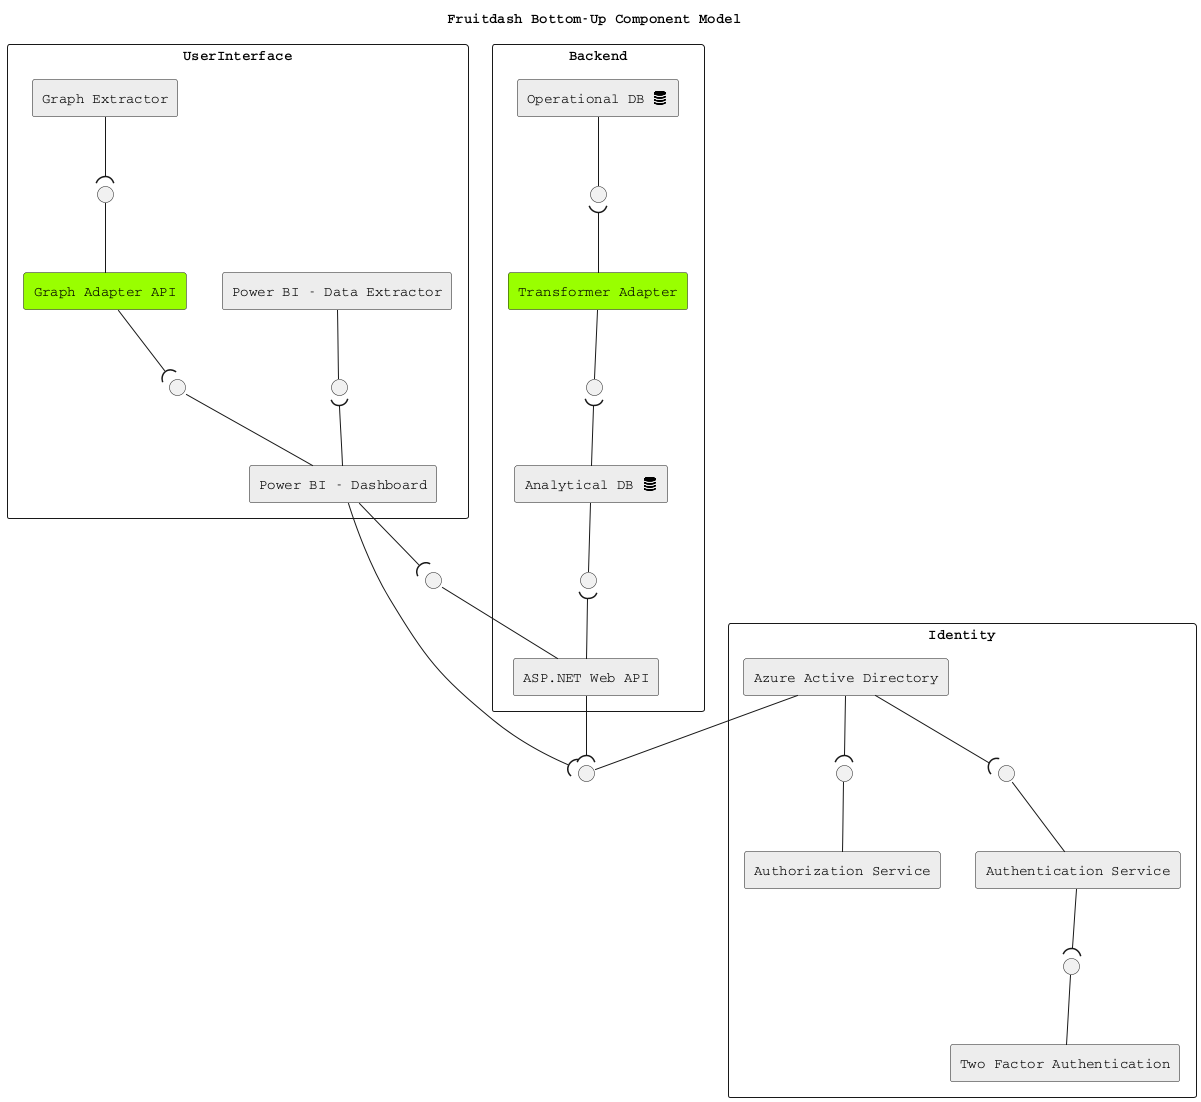 @startuml
skinparam componentStyle rectangle

!include <tupadr3/font-awesome/database>

title Fruitdash Bottom-Up Component Model

' interface " " as DSI
' interface " " as ISI

rectangle Backend {

   component [ASP.NET Web API] as ASP #EDEDED

   ' Database layer services
   component [Operational DB <$database{scale=0.33}>] as CDBO #EDEDED
   component [Analytical DB <$database{scale=0.33}>] as CDBA #EDEDED
   interface " " as CDBOI
   interface " " as CDBAI
   ' interface " " as DEI
   ' interface " " as GPI
   component [Transformer Adapter] as TA #99FF00
   interface " " as TAI

   ' connect Operational DB to Transformer Adapter
   CDBO -- CDBOI
   CDBOI )-- TA

   ' connect TA to Operational DB
   TA -- TAI
   TAI )-- CDBA

   ' component [SQL Server Standard] as SQL #C7C6C1
   ' interface " " as SQLI
   ' CDB --( SQLI
   ' SQLI -- SQL

   ' component [Data API] as API
   ' interface " " as APII

   ' API --( ASPI
   ' ASPI -- ASP

   ' component [Graph Provider] as GP
   ' component [Data Extractor] as DE
   ' DE --( PBIDEI
   ' PBIDEI -- PBIDE

}

rectangle UserInterface {
   ' component [Dashboard] as DS
   component [Power BI - Dashboard] as PBI #EDEDED
   ' interface " " as PBII
   component [Power BI - Data Extractor] as PBIDE #EDEDED
   interface " " as PBIDEI
   PBIDE -- PBIDEI
   PBIDEI )-- PBI

   ' extractor
   component [Graph Extractor] as GE #EDEDED
   interface " " as GEI
   ' GE -- GEI
   ' GEI )-- PBI
   
   ' adapter
   component [Graph Adapter API] as GD #99FF00
   ' wrapper internal communications
   GE --( GEI
   GEI -- GD

   ' dashboard adapter
   interface " " as GDII
   GD --( GDII
   GDII -- PBI
}

' Graph download component
'GET https://api.powerbi.com/v1.0/myorg/reports/{reportId}/exports/{exportId}/file
' Would like to have an adapter that is able to store the charts directly into
' the database, what a better way than old school web api?

component Identity {
   
   component [Azure Active Directory] as AAD #EDEDED
   ' component [Identity Service] as IS
   ' IS --( AZUREADI
   ' AZUREADI -- AAD

   component [Authorization Service] as AUTHOR #EDEDED
   interface " " as AUTHORI
   component [Authentication Service] as AUTHENT #EDEDED
   interface " " as AUTHENTI
   component [Two Factor Authentication] as 2FA #EDEDED
   interface " " as AUTH_2FAI

   AAD --( AUTHORI
   AAD --( AUTHENTI
   AUTHORI -- AUTHOR
   AUTHENTI -- AUTHENT
   AUTHENT --( AUTH_2FAI
   AUTH_2FAI -- 2FA 
}

' Stateful
CDBA -- CDBAI 
CDBAI )-- ASP

' API 
' GP --( APII
' PBIDE --( ASPI
' ASPI -- ASP

' Data service layer
interface " " as ASPI
PBI --( ASPI
ASPI -- ASP

' Identity
interface " " as AZUREADI
AAD -- AZUREADI
ASP --( AZUREADI
PBI --( AZUREADI


skinparam monochrome false
skinparam shadowing false
skinparam defaultFontName Courier
@enduml